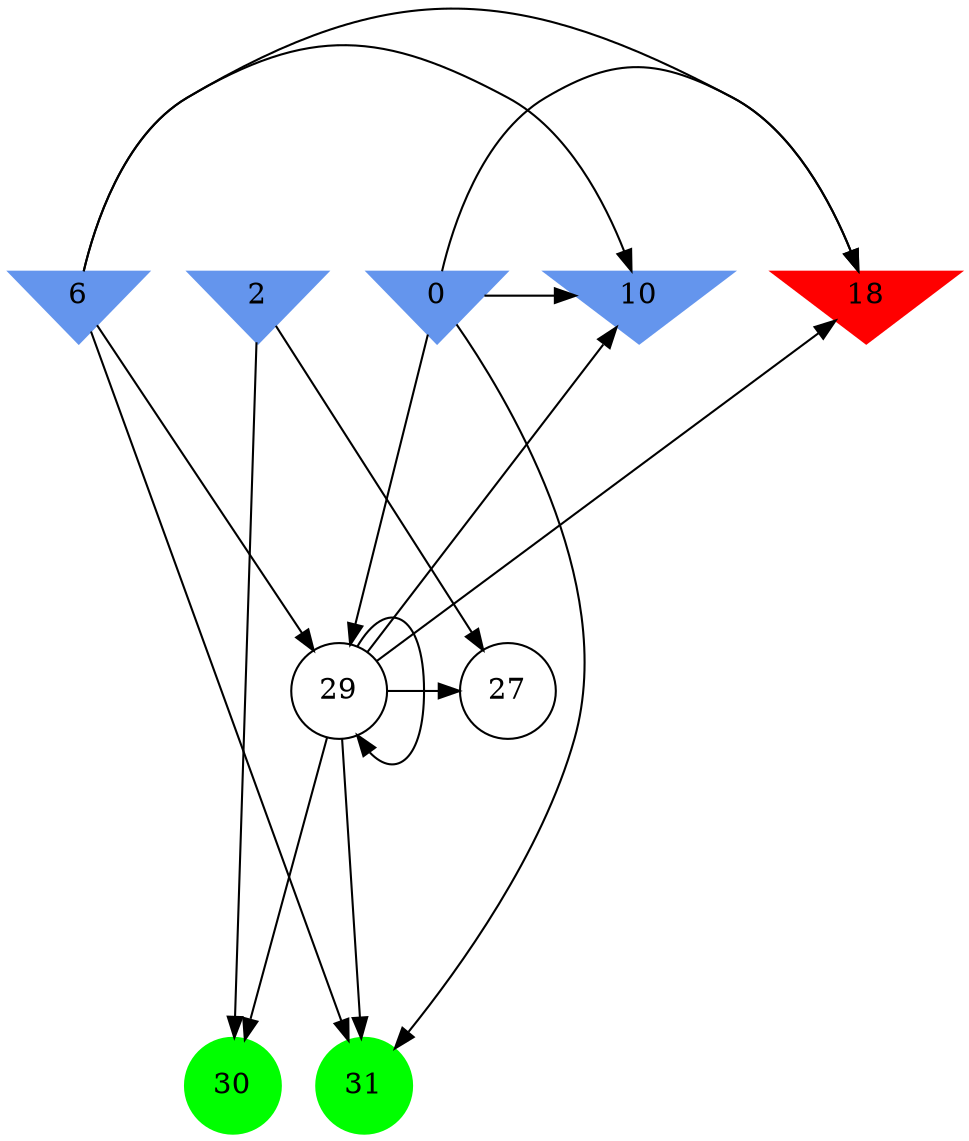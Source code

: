 digraph brain {
	ranksep=2.0;
	0 [shape=invtriangle,style=filled,color=cornflowerblue];
	2 [shape=invtriangle,style=filled,color=cornflowerblue];
	6 [shape=invtriangle,style=filled,color=cornflowerblue];
	10 [shape=invtriangle,style=filled,color=cornflowerblue];
	18 [shape=invtriangle,style=filled,color=red];
	27 [shape=circle,color=black];
	29 [shape=circle,color=black];
	30 [shape=circle,style=filled,color=green];
	31 [shape=circle,style=filled,color=green];
	0	->	31;
	0	->	29;
	0	->	18;
	0	->	10;
	6	->	31;
	6	->	29;
	6	->	18;
	6	->	10;
	29	->	31;
	29	->	29;
	29	->	18;
	29	->	10;
	2	->	27;
	2	->	30;
	29	->	27;
	29	->	30;
	{ rank=same; 0; 2; 6; 10; 18; }
	{ rank=same; 27; 29; }
	{ rank=same; 30; 31; }
}
